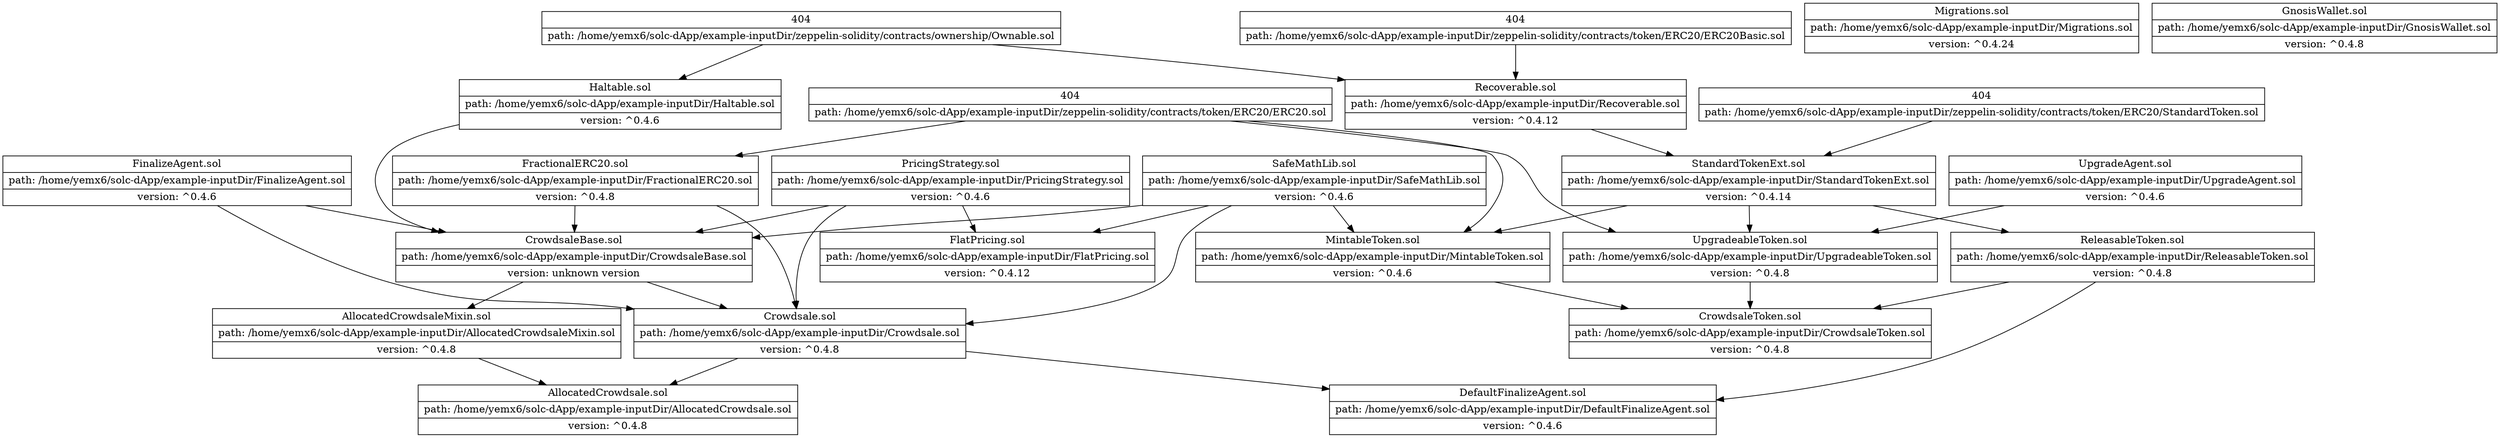 // The Dependency Graph
digraph {
	node [shape=record]
	"/home/yemx6/solc-dApp/example-inputDir/FractionalERC20.sol" [label="{FractionalERC20.sol|path: /home/yemx6/solc-dApp/example-inputDir/FractionalERC20.sol|version: ^0.4.8}"]
	"/home/yemx6/solc-dApp/example-inputDir/StandardTokenExt.sol" [label="{StandardTokenExt.sol|path: /home/yemx6/solc-dApp/example-inputDir/StandardTokenExt.sol|version: ^0.4.14}"]
	"/home/yemx6/solc-dApp/example-inputDir/Migrations.sol" [label="{Migrations.sol|path: /home/yemx6/solc-dApp/example-inputDir/Migrations.sol|version: ^0.4.24}"]
	"/home/yemx6/solc-dApp/example-inputDir/PricingStrategy.sol" [label="{PricingStrategy.sol|path: /home/yemx6/solc-dApp/example-inputDir/PricingStrategy.sol|version: ^0.4.6}"]
	"/home/yemx6/solc-dApp/example-inputDir/FlatPricing.sol" [label="{FlatPricing.sol|path: /home/yemx6/solc-dApp/example-inputDir/FlatPricing.sol|version: ^0.4.12}"]
	"/home/yemx6/solc-dApp/example-inputDir/UpgradeAgent.sol" [label="{UpgradeAgent.sol|path: /home/yemx6/solc-dApp/example-inputDir/UpgradeAgent.sol|version: ^0.4.6}"]
	"/home/yemx6/solc-dApp/example-inputDir/CrowdsaleToken.sol" [label="{CrowdsaleToken.sol|path: /home/yemx6/solc-dApp/example-inputDir/CrowdsaleToken.sol|version: ^0.4.8}"]
	"/home/yemx6/solc-dApp/example-inputDir/FinalizeAgent.sol" [label="{FinalizeAgent.sol|path: /home/yemx6/solc-dApp/example-inputDir/FinalizeAgent.sol|version: ^0.4.6}"]
	"/home/yemx6/solc-dApp/example-inputDir/ReleasableToken.sol" [label="{ReleasableToken.sol|path: /home/yemx6/solc-dApp/example-inputDir/ReleasableToken.sol|version: ^0.4.8}"]
	"/home/yemx6/solc-dApp/example-inputDir/GnosisWallet.sol" [label="{GnosisWallet.sol|path: /home/yemx6/solc-dApp/example-inputDir/GnosisWallet.sol|version: ^0.4.8}"]
	"/home/yemx6/solc-dApp/example-inputDir/MintableToken.sol" [label="{MintableToken.sol|path: /home/yemx6/solc-dApp/example-inputDir/MintableToken.sol|version: ^0.4.6}"]
	"/home/yemx6/solc-dApp/example-inputDir/DefaultFinalizeAgent.sol" [label="{DefaultFinalizeAgent.sol|path: /home/yemx6/solc-dApp/example-inputDir/DefaultFinalizeAgent.sol|version: ^0.4.6}"]
	"/home/yemx6/solc-dApp/example-inputDir/AllocatedCrowdsale.sol" [label="{AllocatedCrowdsale.sol|path: /home/yemx6/solc-dApp/example-inputDir/AllocatedCrowdsale.sol|version: ^0.4.8}"]
	"/home/yemx6/solc-dApp/example-inputDir/Crowdsale.sol" [label="{Crowdsale.sol|path: /home/yemx6/solc-dApp/example-inputDir/Crowdsale.sol|version: ^0.4.8}"]
	"/home/yemx6/solc-dApp/example-inputDir/CrowdsaleBase.sol" [label="{CrowdsaleBase.sol|path: /home/yemx6/solc-dApp/example-inputDir/CrowdsaleBase.sol|version: unknown version}"]
	"/home/yemx6/solc-dApp/example-inputDir/UpgradeableToken.sol" [label="{UpgradeableToken.sol|path: /home/yemx6/solc-dApp/example-inputDir/UpgradeableToken.sol|version: ^0.4.8}"]
	"/home/yemx6/solc-dApp/example-inputDir/Haltable.sol" [label="{Haltable.sol|path: /home/yemx6/solc-dApp/example-inputDir/Haltable.sol|version: ^0.4.6}"]
	"/home/yemx6/solc-dApp/example-inputDir/Recoverable.sol" [label="{Recoverable.sol|path: /home/yemx6/solc-dApp/example-inputDir/Recoverable.sol|version: ^0.4.12}"]
	"/home/yemx6/solc-dApp/example-inputDir/SafeMathLib.sol" [label="{SafeMathLib.sol|path: /home/yemx6/solc-dApp/example-inputDir/SafeMathLib.sol|version: ^0.4.6}"]
	"/home/yemx6/solc-dApp/example-inputDir/AllocatedCrowdsaleMixin.sol" [label="{AllocatedCrowdsaleMixin.sol|path: /home/yemx6/solc-dApp/example-inputDir/AllocatedCrowdsaleMixin.sol|version: ^0.4.8}"]
	"/home/yemx6/solc-dApp/example-inputDir/zeppelin-solidity/contracts/token/ERC20/ERC20.sol" [label="{404|path: /home/yemx6/solc-dApp/example-inputDir/zeppelin-solidity/contracts/token/ERC20/ERC20.sol}"]
	"/home/yemx6/solc-dApp/example-inputDir/zeppelin-solidity/contracts/token/ERC20/ERC20.sol" -> "/home/yemx6/solc-dApp/example-inputDir/FractionalERC20.sol"
	"/home/yemx6/solc-dApp/example-inputDir/zeppelin-solidity/contracts/token/ERC20/StandardToken.sol" [label="{404|path: /home/yemx6/solc-dApp/example-inputDir/zeppelin-solidity/contracts/token/ERC20/StandardToken.sol}"]
	"/home/yemx6/solc-dApp/example-inputDir/zeppelin-solidity/contracts/token/ERC20/StandardToken.sol" -> "/home/yemx6/solc-dApp/example-inputDir/StandardTokenExt.sol"
	"/home/yemx6/solc-dApp/example-inputDir/Recoverable.sol" -> "/home/yemx6/solc-dApp/example-inputDir/StandardTokenExt.sol"
	"/home/yemx6/solc-dApp/example-inputDir/PricingStrategy.sol" -> "/home/yemx6/solc-dApp/example-inputDir/FlatPricing.sol"
	"/home/yemx6/solc-dApp/example-inputDir/SafeMathLib.sol" -> "/home/yemx6/solc-dApp/example-inputDir/FlatPricing.sol"
	"/home/yemx6/solc-dApp/example-inputDir/UpgradeableToken.sol" -> "/home/yemx6/solc-dApp/example-inputDir/CrowdsaleToken.sol"
	"/home/yemx6/solc-dApp/example-inputDir/ReleasableToken.sol" -> "/home/yemx6/solc-dApp/example-inputDir/CrowdsaleToken.sol"
	"/home/yemx6/solc-dApp/example-inputDir/MintableToken.sol" -> "/home/yemx6/solc-dApp/example-inputDir/CrowdsaleToken.sol"
	"/home/yemx6/solc-dApp/example-inputDir/StandardTokenExt.sol" -> "/home/yemx6/solc-dApp/example-inputDir/ReleasableToken.sol"
	"/home/yemx6/solc-dApp/example-inputDir/zeppelin-solidity/contracts/token/ERC20/ERC20.sol" [label="{404|path: /home/yemx6/solc-dApp/example-inputDir/zeppelin-solidity/contracts/token/ERC20/ERC20.sol}"]
	"/home/yemx6/solc-dApp/example-inputDir/zeppelin-solidity/contracts/token/ERC20/ERC20.sol" -> "/home/yemx6/solc-dApp/example-inputDir/MintableToken.sol"
	"/home/yemx6/solc-dApp/example-inputDir/StandardTokenExt.sol" -> "/home/yemx6/solc-dApp/example-inputDir/MintableToken.sol"
	"/home/yemx6/solc-dApp/example-inputDir/SafeMathLib.sol" -> "/home/yemx6/solc-dApp/example-inputDir/MintableToken.sol"
	"/home/yemx6/solc-dApp/example-inputDir/Crowdsale.sol" -> "/home/yemx6/solc-dApp/example-inputDir/DefaultFinalizeAgent.sol"
	"/home/yemx6/solc-dApp/example-inputDir/ReleasableToken.sol" -> "/home/yemx6/solc-dApp/example-inputDir/DefaultFinalizeAgent.sol"
	"/home/yemx6/solc-dApp/example-inputDir/AllocatedCrowdsaleMixin.sol" -> "/home/yemx6/solc-dApp/example-inputDir/AllocatedCrowdsale.sol"
	"/home/yemx6/solc-dApp/example-inputDir/Crowdsale.sol" -> "/home/yemx6/solc-dApp/example-inputDir/AllocatedCrowdsale.sol"
	"/home/yemx6/solc-dApp/example-inputDir/SafeMathLib.sol" -> "/home/yemx6/solc-dApp/example-inputDir/Crowdsale.sol"
	"/home/yemx6/solc-dApp/example-inputDir/PricingStrategy.sol" -> "/home/yemx6/solc-dApp/example-inputDir/Crowdsale.sol"
	"/home/yemx6/solc-dApp/example-inputDir/FinalizeAgent.sol" -> "/home/yemx6/solc-dApp/example-inputDir/Crowdsale.sol"
	"/home/yemx6/solc-dApp/example-inputDir/FractionalERC20.sol" -> "/home/yemx6/solc-dApp/example-inputDir/Crowdsale.sol"
	"/home/yemx6/solc-dApp/example-inputDir/CrowdsaleBase.sol" -> "/home/yemx6/solc-dApp/example-inputDir/Crowdsale.sol"
	"/home/yemx6/solc-dApp/example-inputDir/Haltable.sol" -> "/home/yemx6/solc-dApp/example-inputDir/CrowdsaleBase.sol"
	"/home/yemx6/solc-dApp/example-inputDir/SafeMathLib.sol" -> "/home/yemx6/solc-dApp/example-inputDir/CrowdsaleBase.sol"
	"/home/yemx6/solc-dApp/example-inputDir/FractionalERC20.sol" -> "/home/yemx6/solc-dApp/example-inputDir/CrowdsaleBase.sol"
	"/home/yemx6/solc-dApp/example-inputDir/PricingStrategy.sol" -> "/home/yemx6/solc-dApp/example-inputDir/CrowdsaleBase.sol"
	"/home/yemx6/solc-dApp/example-inputDir/FinalizeAgent.sol" -> "/home/yemx6/solc-dApp/example-inputDir/CrowdsaleBase.sol"
	"/home/yemx6/solc-dApp/example-inputDir/zeppelin-solidity/contracts/token/ERC20/ERC20.sol" [label="{404|path: /home/yemx6/solc-dApp/example-inputDir/zeppelin-solidity/contracts/token/ERC20/ERC20.sol}"]
	"/home/yemx6/solc-dApp/example-inputDir/zeppelin-solidity/contracts/token/ERC20/ERC20.sol" -> "/home/yemx6/solc-dApp/example-inputDir/UpgradeableToken.sol"
	"/home/yemx6/solc-dApp/example-inputDir/StandardTokenExt.sol" -> "/home/yemx6/solc-dApp/example-inputDir/UpgradeableToken.sol"
	"/home/yemx6/solc-dApp/example-inputDir/UpgradeAgent.sol" -> "/home/yemx6/solc-dApp/example-inputDir/UpgradeableToken.sol"
	"/home/yemx6/solc-dApp/example-inputDir/zeppelin-solidity/contracts/ownership/Ownable.sol" [label="{404|path: /home/yemx6/solc-dApp/example-inputDir/zeppelin-solidity/contracts/ownership/Ownable.sol}"]
	"/home/yemx6/solc-dApp/example-inputDir/zeppelin-solidity/contracts/ownership/Ownable.sol" -> "/home/yemx6/solc-dApp/example-inputDir/Haltable.sol"
	"/home/yemx6/solc-dApp/example-inputDir/zeppelin-solidity/contracts/ownership/Ownable.sol" [label="{404|path: /home/yemx6/solc-dApp/example-inputDir/zeppelin-solidity/contracts/ownership/Ownable.sol}"]
	"/home/yemx6/solc-dApp/example-inputDir/zeppelin-solidity/contracts/ownership/Ownable.sol" -> "/home/yemx6/solc-dApp/example-inputDir/Recoverable.sol"
	"/home/yemx6/solc-dApp/example-inputDir/zeppelin-solidity/contracts/token/ERC20/ERC20Basic.sol" [label="{404|path: /home/yemx6/solc-dApp/example-inputDir/zeppelin-solidity/contracts/token/ERC20/ERC20Basic.sol}"]
	"/home/yemx6/solc-dApp/example-inputDir/zeppelin-solidity/contracts/token/ERC20/ERC20Basic.sol" -> "/home/yemx6/solc-dApp/example-inputDir/Recoverable.sol"
	"/home/yemx6/solc-dApp/example-inputDir/CrowdsaleBase.sol" -> "/home/yemx6/solc-dApp/example-inputDir/AllocatedCrowdsaleMixin.sol"
}
